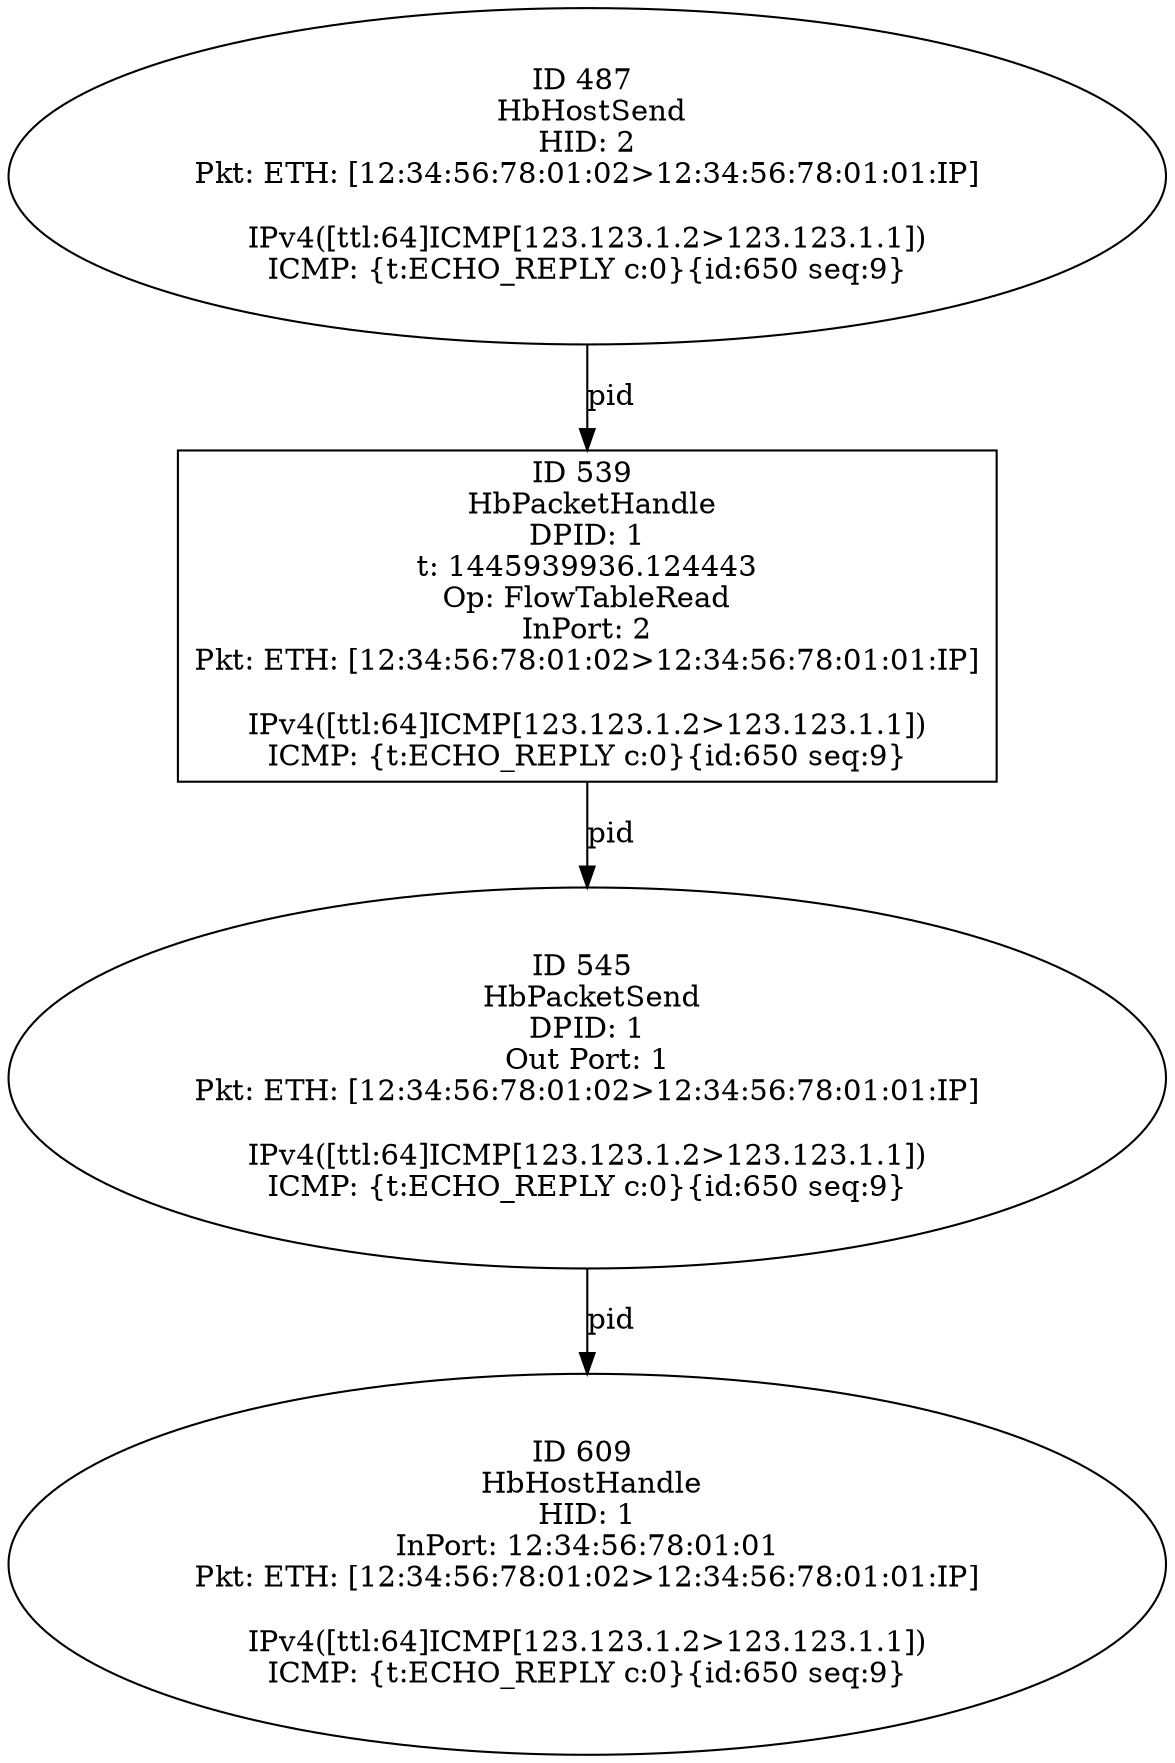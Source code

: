 strict digraph G {
545 [shape=oval, event=<hb_events.HbPacketSend object at 0x1078a2cd0>, label="ID 545 
 HbPacketSend
DPID: 1
Out Port: 1
Pkt: ETH: [12:34:56:78:01:02>12:34:56:78:01:01:IP]

IPv4([ttl:64]ICMP[123.123.1.2>123.123.1.1])
ICMP: {t:ECHO_REPLY c:0}{id:650 seq:9}"];
539 [shape=box, event=<hb_events.HbPacketHandle object at 0x1078a2a50>, label="ID 539 
 HbPacketHandle
DPID: 1
t: 1445939936.124443
Op: FlowTableRead
InPort: 2
Pkt: ETH: [12:34:56:78:01:02>12:34:56:78:01:01:IP]

IPv4([ttl:64]ICMP[123.123.1.2>123.123.1.1])
ICMP: {t:ECHO_REPLY c:0}{id:650 seq:9}"];
487 [shape=oval, event=<hb_events.HbHostSend object at 0x107883450>, label="ID 487 
 HbHostSend
HID: 2
Pkt: ETH: [12:34:56:78:01:02>12:34:56:78:01:01:IP]

IPv4([ttl:64]ICMP[123.123.1.2>123.123.1.1])
ICMP: {t:ECHO_REPLY c:0}{id:650 seq:9}"];
609 [shape=oval, event=<hb_events.HbHostHandle object at 0x107907a90>, label="ID 609 
 HbHostHandle
HID: 1
InPort: 12:34:56:78:01:01
Pkt: ETH: [12:34:56:78:01:02>12:34:56:78:01:01:IP]

IPv4([ttl:64]ICMP[123.123.1.2>123.123.1.1])
ICMP: {t:ECHO_REPLY c:0}{id:650 seq:9}"];
545 -> 609  [rel=pid, label=pid];
539 -> 545  [rel=pid, label=pid];
487 -> 539  [rel=pid, label=pid];
}
